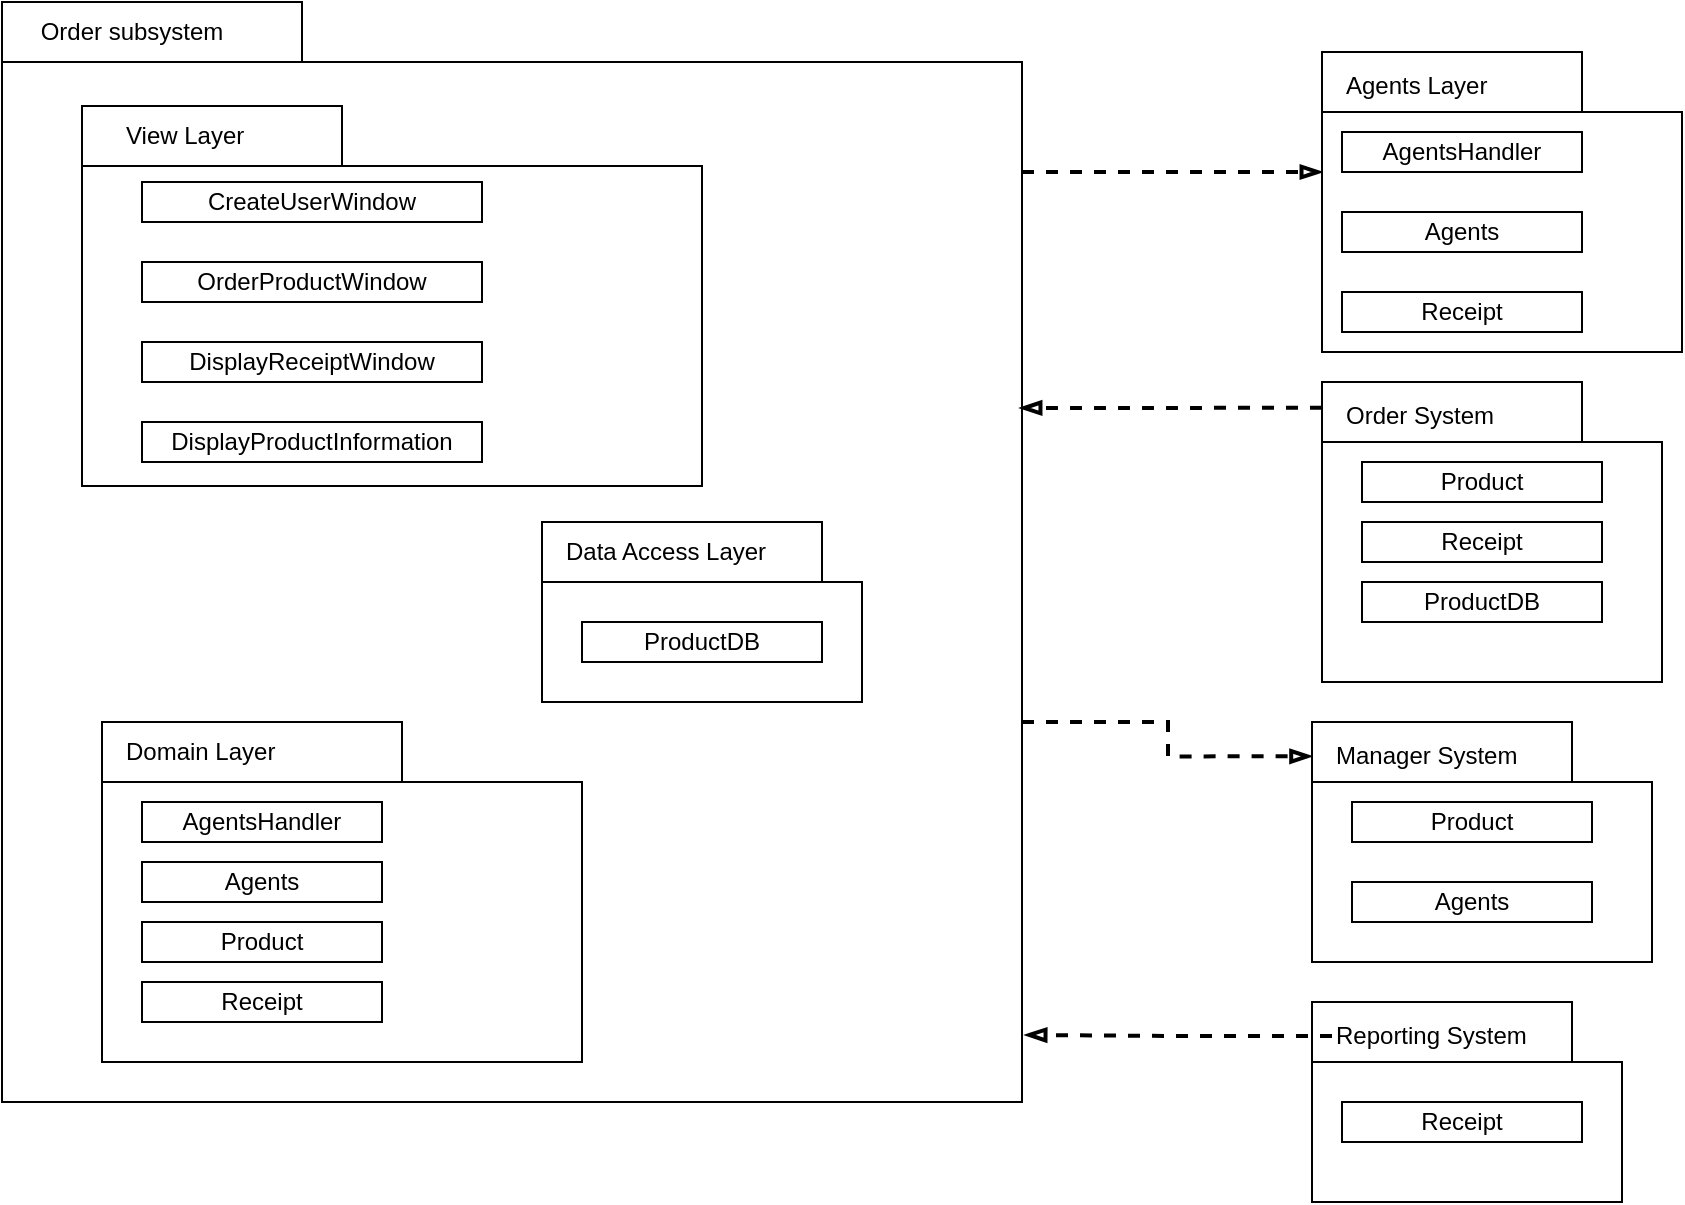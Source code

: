 <mxfile version="16.2.2" type="google"><diagram id="C5RBs43oDa-KdzZeNtuy" name="Page-1"><mxGraphModel dx="997" dy="548" grid="1" gridSize="10" guides="1" tooltips="1" connect="1" arrows="1" fold="1" page="1" pageScale="1.8" pageWidth="827" pageHeight="1169" math="0" shadow="0"><root><mxCell id="WIyWlLk6GJQsqaUBKTNV-0"/><mxCell id="WIyWlLk6GJQsqaUBKTNV-1" parent="WIyWlLk6GJQsqaUBKTNV-0"/><mxCell id="xAHDnoEgPx0f95D_slFG-29" style="edgeStyle=orthogonalEdgeStyle;rounded=0;orthogonalLoop=1;jettySize=auto;html=1;entryX=0;entryY=0;entryDx=0;entryDy=60;entryPerimeter=0;dashed=1;endArrow=blockThin;endFill=0;strokeWidth=2;" edge="1" parent="WIyWlLk6GJQsqaUBKTNV-1" source="xywn6rHKEReCCIuWgPo6-0" target="xAHDnoEgPx0f95D_slFG-24"><mxGeometry relative="1" as="geometry"><Array as="points"><mxPoint x="760" y="155"/><mxPoint x="760" y="155"/></Array></mxGeometry></mxCell><mxCell id="xAHDnoEgPx0f95D_slFG-65" style="edgeStyle=orthogonalEdgeStyle;rounded=0;orthogonalLoop=1;jettySize=auto;html=1;entryX=-0.001;entryY=0.143;entryDx=0;entryDy=0;entryPerimeter=0;dashed=1;endArrow=blockThin;endFill=0;strokeWidth=2;" edge="1" parent="WIyWlLk6GJQsqaUBKTNV-1" source="xywn6rHKEReCCIuWgPo6-0" target="xAHDnoEgPx0f95D_slFG-48"><mxGeometry relative="1" as="geometry"><Array as="points"><mxPoint x="763" y="430"/><mxPoint x="763" y="447"/></Array></mxGeometry></mxCell><mxCell id="xywn6rHKEReCCIuWgPo6-0" value="" style="shape=folder;fontStyle=1;tabWidth=150;tabHeight=30;tabPosition=left;html=1;boundedLbl=1;" parent="WIyWlLk6GJQsqaUBKTNV-1" vertex="1"><mxGeometry x="180" y="70" width="510" height="550" as="geometry"/></mxCell><mxCell id="xywn6rHKEReCCIuWgPo6-1" value="Order subsystem" style="text;html=1;strokeColor=none;fillColor=none;align=center;verticalAlign=middle;whiteSpace=wrap;rounded=0;" parent="WIyWlLk6GJQsqaUBKTNV-1" vertex="1"><mxGeometry x="190" y="70" width="110" height="30" as="geometry"/></mxCell><mxCell id="xAHDnoEgPx0f95D_slFG-1" value="" style="shape=folder;fontStyle=1;tabWidth=130;tabHeight=30;tabPosition=left;html=1;boundedLbl=1;" vertex="1" parent="WIyWlLk6GJQsqaUBKTNV-1"><mxGeometry x="220" y="122" width="310" height="190" as="geometry"/></mxCell><mxCell id="xAHDnoEgPx0f95D_slFG-2" value="View Layer" style="text;html=1;strokeColor=none;fillColor=none;align=left;verticalAlign=middle;whiteSpace=wrap;rounded=0;" vertex="1" parent="WIyWlLk6GJQsqaUBKTNV-1"><mxGeometry x="240" y="122" width="110" height="30" as="geometry"/></mxCell><mxCell id="xAHDnoEgPx0f95D_slFG-3" value="CreateUserWindow" style="rounded=0;whiteSpace=wrap;html=1;" vertex="1" parent="WIyWlLk6GJQsqaUBKTNV-1"><mxGeometry x="250" y="160" width="170" height="20" as="geometry"/></mxCell><mxCell id="xAHDnoEgPx0f95D_slFG-5" value="OrderProductWindow" style="rounded=0;whiteSpace=wrap;html=1;" vertex="1" parent="WIyWlLk6GJQsqaUBKTNV-1"><mxGeometry x="250" y="200" width="170" height="20" as="geometry"/></mxCell><mxCell id="xAHDnoEgPx0f95D_slFG-7" value="DisplayReceiptWindow" style="rounded=0;whiteSpace=wrap;html=1;" vertex="1" parent="WIyWlLk6GJQsqaUBKTNV-1"><mxGeometry x="250" y="240" width="170" height="20" as="geometry"/></mxCell><mxCell id="xAHDnoEgPx0f95D_slFG-9" value="DisplayProductInformation" style="rounded=0;whiteSpace=wrap;html=1;" vertex="1" parent="WIyWlLk6GJQsqaUBKTNV-1"><mxGeometry x="250" y="280" width="170" height="20" as="geometry"/></mxCell><mxCell id="xAHDnoEgPx0f95D_slFG-12" value="" style="shape=folder;fontStyle=1;tabWidth=140;tabHeight=30;tabPosition=left;html=1;boundedLbl=1;" vertex="1" parent="WIyWlLk6GJQsqaUBKTNV-1"><mxGeometry x="450" y="330" width="160" height="90" as="geometry"/></mxCell><mxCell id="xAHDnoEgPx0f95D_slFG-13" value="Data Access Layer" style="text;html=1;strokeColor=none;fillColor=none;align=left;verticalAlign=middle;whiteSpace=wrap;rounded=0;" vertex="1" parent="WIyWlLk6GJQsqaUBKTNV-1"><mxGeometry x="460" y="330" width="110" height="30" as="geometry"/></mxCell><mxCell id="xAHDnoEgPx0f95D_slFG-15" value="ProductDB" style="rounded=0;whiteSpace=wrap;html=1;" vertex="1" parent="WIyWlLk6GJQsqaUBKTNV-1"><mxGeometry x="470" y="380" width="120" height="20" as="geometry"/></mxCell><mxCell id="xAHDnoEgPx0f95D_slFG-17" value="" style="shape=folder;fontStyle=1;tabWidth=150;tabHeight=30;tabPosition=left;html=1;boundedLbl=1;" vertex="1" parent="WIyWlLk6GJQsqaUBKTNV-1"><mxGeometry x="230" y="430" width="240" height="170" as="geometry"/></mxCell><mxCell id="xAHDnoEgPx0f95D_slFG-18" value="Domain Layer" style="text;html=1;strokeColor=none;fillColor=none;align=left;verticalAlign=middle;whiteSpace=wrap;rounded=0;" vertex="1" parent="WIyWlLk6GJQsqaUBKTNV-1"><mxGeometry x="240" y="430" width="110" height="30" as="geometry"/></mxCell><mxCell id="xAHDnoEgPx0f95D_slFG-20" value="AgentsHandler" style="rounded=0;whiteSpace=wrap;html=1;" vertex="1" parent="WIyWlLk6GJQsqaUBKTNV-1"><mxGeometry x="250" y="470" width="120" height="20" as="geometry"/></mxCell><mxCell id="xAHDnoEgPx0f95D_slFG-21" value="Agents" style="rounded=0;whiteSpace=wrap;html=1;" vertex="1" parent="WIyWlLk6GJQsqaUBKTNV-1"><mxGeometry x="250" y="500" width="120" height="20" as="geometry"/></mxCell><mxCell id="xAHDnoEgPx0f95D_slFG-22" value="Product" style="rounded=0;whiteSpace=wrap;html=1;" vertex="1" parent="WIyWlLk6GJQsqaUBKTNV-1"><mxGeometry x="250" y="530" width="120" height="20" as="geometry"/></mxCell><mxCell id="xAHDnoEgPx0f95D_slFG-23" value="Receipt" style="rounded=0;whiteSpace=wrap;html=1;" vertex="1" parent="WIyWlLk6GJQsqaUBKTNV-1"><mxGeometry x="250" y="560" width="120" height="20" as="geometry"/></mxCell><mxCell id="xAHDnoEgPx0f95D_slFG-24" value="" style="shape=folder;fontStyle=1;tabWidth=130;tabHeight=30;tabPosition=left;html=1;boundedLbl=1;" vertex="1" parent="WIyWlLk6GJQsqaUBKTNV-1"><mxGeometry x="840" y="95" width="180" height="150" as="geometry"/></mxCell><mxCell id="xAHDnoEgPx0f95D_slFG-25" value="Agents Layer" style="text;html=1;strokeColor=none;fillColor=none;align=left;verticalAlign=middle;whiteSpace=wrap;rounded=0;" vertex="1" parent="WIyWlLk6GJQsqaUBKTNV-1"><mxGeometry x="850" y="97" width="110" height="30" as="geometry"/></mxCell><mxCell id="xAHDnoEgPx0f95D_slFG-26" value="AgentsHandler" style="rounded=0;whiteSpace=wrap;html=1;" vertex="1" parent="WIyWlLk6GJQsqaUBKTNV-1"><mxGeometry x="850" y="135" width="120" height="20" as="geometry"/></mxCell><mxCell id="xAHDnoEgPx0f95D_slFG-27" value="Agents" style="rounded=0;whiteSpace=wrap;html=1;" vertex="1" parent="WIyWlLk6GJQsqaUBKTNV-1"><mxGeometry x="850" y="175" width="120" height="20" as="geometry"/></mxCell><mxCell id="xAHDnoEgPx0f95D_slFG-28" value="Receipt" style="rounded=0;whiteSpace=wrap;html=1;" vertex="1" parent="WIyWlLk6GJQsqaUBKTNV-1"><mxGeometry x="850" y="215" width="120" height="20" as="geometry"/></mxCell><mxCell id="xAHDnoEgPx0f95D_slFG-47" style="edgeStyle=orthogonalEdgeStyle;rounded=0;orthogonalLoop=1;jettySize=auto;html=1;dashed=1;endArrow=blockThin;endFill=0;strokeWidth=2;exitX=0;exitY=0.086;exitDx=0;exitDy=0;exitPerimeter=0;" edge="1" parent="WIyWlLk6GJQsqaUBKTNV-1" source="xAHDnoEgPx0f95D_slFG-35"><mxGeometry relative="1" as="geometry"><mxPoint x="689" y="273" as="targetPoint"/><Array as="points"><mxPoint x="689" y="273"/></Array></mxGeometry></mxCell><mxCell id="xAHDnoEgPx0f95D_slFG-35" value="" style="shape=folder;fontStyle=1;tabWidth=130;tabHeight=30;tabPosition=left;html=1;boundedLbl=1;" vertex="1" parent="WIyWlLk6GJQsqaUBKTNV-1"><mxGeometry x="840" y="260" width="170" height="150" as="geometry"/></mxCell><mxCell id="xAHDnoEgPx0f95D_slFG-36" value="Order System" style="text;html=1;strokeColor=none;fillColor=none;align=left;verticalAlign=middle;whiteSpace=wrap;rounded=0;" vertex="1" parent="WIyWlLk6GJQsqaUBKTNV-1"><mxGeometry x="850" y="262" width="110" height="30" as="geometry"/></mxCell><mxCell id="xAHDnoEgPx0f95D_slFG-40" value="Product" style="rounded=0;whiteSpace=wrap;html=1;" vertex="1" parent="WIyWlLk6GJQsqaUBKTNV-1"><mxGeometry x="860" y="300" width="120" height="20" as="geometry"/></mxCell><mxCell id="xAHDnoEgPx0f95D_slFG-41" value="Receipt" style="rounded=0;whiteSpace=wrap;html=1;" vertex="1" parent="WIyWlLk6GJQsqaUBKTNV-1"><mxGeometry x="860" y="330" width="120" height="20" as="geometry"/></mxCell><mxCell id="xAHDnoEgPx0f95D_slFG-43" value="ProductDB" style="rounded=0;whiteSpace=wrap;html=1;" vertex="1" parent="WIyWlLk6GJQsqaUBKTNV-1"><mxGeometry x="860" y="360" width="120" height="20" as="geometry"/></mxCell><mxCell id="xAHDnoEgPx0f95D_slFG-48" value="" style="shape=folder;fontStyle=1;tabWidth=130;tabHeight=30;tabPosition=left;html=1;boundedLbl=1;" vertex="1" parent="WIyWlLk6GJQsqaUBKTNV-1"><mxGeometry x="835" y="430" width="170" height="120" as="geometry"/></mxCell><mxCell id="xAHDnoEgPx0f95D_slFG-49" value="Manager System" style="text;html=1;strokeColor=none;fillColor=none;align=left;verticalAlign=middle;whiteSpace=wrap;rounded=0;" vertex="1" parent="WIyWlLk6GJQsqaUBKTNV-1"><mxGeometry x="845" y="432" width="110" height="30" as="geometry"/></mxCell><mxCell id="xAHDnoEgPx0f95D_slFG-50" value="Product" style="rounded=0;whiteSpace=wrap;html=1;" vertex="1" parent="WIyWlLk6GJQsqaUBKTNV-1"><mxGeometry x="855" y="470" width="120" height="20" as="geometry"/></mxCell><mxCell id="xAHDnoEgPx0f95D_slFG-53" value="Agents" style="rounded=0;whiteSpace=wrap;html=1;" vertex="1" parent="WIyWlLk6GJQsqaUBKTNV-1"><mxGeometry x="855" y="510" width="120" height="20" as="geometry"/></mxCell><mxCell id="xAHDnoEgPx0f95D_slFG-55" value="" style="shape=folder;fontStyle=1;tabWidth=130;tabHeight=30;tabPosition=left;html=1;boundedLbl=1;" vertex="1" parent="WIyWlLk6GJQsqaUBKTNV-1"><mxGeometry x="835" y="570" width="155" height="100" as="geometry"/></mxCell><mxCell id="xAHDnoEgPx0f95D_slFG-64" style="edgeStyle=orthogonalEdgeStyle;rounded=0;orthogonalLoop=1;jettySize=auto;html=1;entryX=1.003;entryY=0.939;entryDx=0;entryDy=0;entryPerimeter=0;dashed=1;endArrow=blockThin;endFill=0;strokeWidth=2;" edge="1" parent="WIyWlLk6GJQsqaUBKTNV-1" source="xAHDnoEgPx0f95D_slFG-56" target="xywn6rHKEReCCIuWgPo6-0"><mxGeometry relative="1" as="geometry"/></mxCell><mxCell id="xAHDnoEgPx0f95D_slFG-56" value="Reporting&amp;nbsp;System" style="text;html=1;strokeColor=none;fillColor=none;align=left;verticalAlign=middle;whiteSpace=wrap;rounded=0;" vertex="1" parent="WIyWlLk6GJQsqaUBKTNV-1"><mxGeometry x="845" y="572" width="110" height="30" as="geometry"/></mxCell><mxCell id="xAHDnoEgPx0f95D_slFG-58" value="Receipt" style="rounded=0;whiteSpace=wrap;html=1;" vertex="1" parent="WIyWlLk6GJQsqaUBKTNV-1"><mxGeometry x="850" y="620" width="120" height="20" as="geometry"/></mxCell></root></mxGraphModel></diagram></mxfile>
